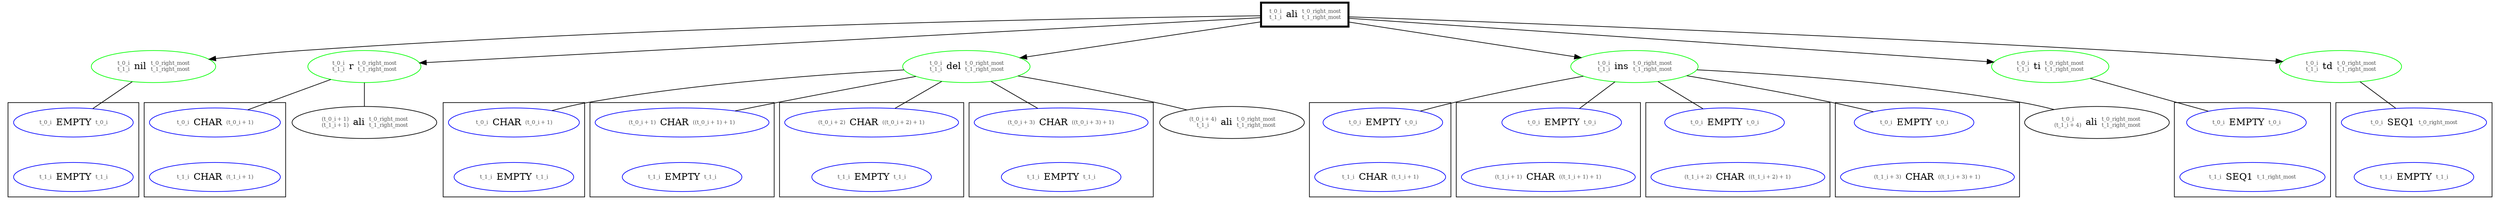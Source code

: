 digraph flow {
node_1 [ label=<<table border='0'><tr><td><font point-size='8' color='#555555'>t_0_i<br/>t_1_i</font></td><td>ali</td><td><font point-size='8' color='#555555'>t_0_right_most<br/>t_1_right_most</font></td></tr></table>>, color="black", shape="box", penwidth=3 ];
node_2 [ label=<<table border='0'><tr><td><font point-size='8' color='#555555'>t_0_i<br/>t_1_i</font></td><td>nil</td><td><font point-size='8' color='#555555'>t_0_right_most<br/>t_1_right_most</font></td></tr></table>>, color="green" ];
subgraph cluster_node_3 {
node_4 [ label=<<table border='0'><tr><td><font point-size='8' color='#555555'>t_0_i</font></td><td>EMPTY</td><td><font point-size='8' color='#555555'>t_0_i</font></td></tr></table>>, color="blue" ];
node_5 [ label=<<table border='0'><tr><td><font point-size='8' color='#555555'>t_1_i</font></td><td>EMPTY</td><td><font point-size='8' color='#555555'>t_1_i</font></td></tr></table>>, color="blue" ];
node_4 -> node_5 [ style="invis" ];
};
node_2 -> node_4 [ arrowhead=none , lhead=cluster_node_3 ];
node_1 -> node_2;
node_6 [ label=<<table border='0'><tr><td><font point-size='8' color='#555555'>t_0_i<br/>t_1_i</font></td><td>r</td><td><font point-size='8' color='#555555'>t_0_right_most<br/>t_1_right_most</font></td></tr></table>>, color="green" ];
subgraph cluster_node_7 {
node_8 [ label=<<table border='0'><tr><td><font point-size='8' color='#555555'>t_0_i</font></td><td>CHAR</td><td><font point-size='8' color='#555555'>(t_0_i + 1)</font></td></tr></table>>, color="blue" ];
node_9 [ label=<<table border='0'><tr><td><font point-size='8' color='#555555'>t_1_i</font></td><td>CHAR</td><td><font point-size='8' color='#555555'>(t_1_i + 1)</font></td></tr></table>>, color="blue" ];
node_8 -> node_9 [ style="invis" ];
};
node_6 -> node_8 [ arrowhead=none , lhead=cluster_node_7 ];
node_10 [ label=<<table border='0'><tr><td><font point-size='8' color='#555555'>(t_0_i + 1)<br/>(t_1_i + 1)</font></td><td>ali</td><td><font point-size='8' color='#555555'>t_0_right_most<br/>t_1_right_most</font></td></tr></table>>, color="black" ];
node_6 -> node_10 [ arrowhead=none ];
node_1 -> node_6;
node_11 [ label=<<table border='0'><tr><td><font point-size='8' color='#555555'>t_0_i<br/>t_1_i</font></td><td>del</td><td><font point-size='8' color='#555555'>t_0_right_most<br/>t_1_right_most</font></td></tr></table>>, color="green" ];
subgraph cluster_node_12 {
node_13 [ label=<<table border='0'><tr><td><font point-size='8' color='#555555'>t_0_i</font></td><td>CHAR</td><td><font point-size='8' color='#555555'>(t_0_i + 1)</font></td></tr></table>>, color="blue" ];
node_14 [ label=<<table border='0'><tr><td><font point-size='8' color='#555555'>t_1_i</font></td><td>EMPTY</td><td><font point-size='8' color='#555555'>t_1_i</font></td></tr></table>>, color="blue" ];
node_13 -> node_14 [ style="invis" ];
};
node_11 -> node_13 [ arrowhead=none , lhead=cluster_node_12 ];
subgraph cluster_node_15 {
node_16 [ label=<<table border='0'><tr><td><font point-size='8' color='#555555'>(t_0_i + 1)</font></td><td>CHAR</td><td><font point-size='8' color='#555555'>((t_0_i + 1) + 1)</font></td></tr></table>>, color="blue" ];
node_17 [ label=<<table border='0'><tr><td><font point-size='8' color='#555555'>t_1_i</font></td><td>EMPTY</td><td><font point-size='8' color='#555555'>t_1_i</font></td></tr></table>>, color="blue" ];
node_16 -> node_17 [ style="invis" ];
};
node_11 -> node_16 [ arrowhead=none , lhead=cluster_node_15 ];
subgraph cluster_node_18 {
node_19 [ label=<<table border='0'><tr><td><font point-size='8' color='#555555'>(t_0_i + 2)</font></td><td>CHAR</td><td><font point-size='8' color='#555555'>((t_0_i + 2) + 1)</font></td></tr></table>>, color="blue" ];
node_20 [ label=<<table border='0'><tr><td><font point-size='8' color='#555555'>t_1_i</font></td><td>EMPTY</td><td><font point-size='8' color='#555555'>t_1_i</font></td></tr></table>>, color="blue" ];
node_19 -> node_20 [ style="invis" ];
};
node_11 -> node_19 [ arrowhead=none , lhead=cluster_node_18 ];
subgraph cluster_node_21 {
node_22 [ label=<<table border='0'><tr><td><font point-size='8' color='#555555'>(t_0_i + 3)</font></td><td>CHAR</td><td><font point-size='8' color='#555555'>((t_0_i + 3) + 1)</font></td></tr></table>>, color="blue" ];
node_23 [ label=<<table border='0'><tr><td><font point-size='8' color='#555555'>t_1_i</font></td><td>EMPTY</td><td><font point-size='8' color='#555555'>t_1_i</font></td></tr></table>>, color="blue" ];
node_22 -> node_23 [ style="invis" ];
};
node_11 -> node_22 [ arrowhead=none , lhead=cluster_node_21 ];
node_24 [ label=<<table border='0'><tr><td><font point-size='8' color='#555555'>(t_0_i + 4)<br/>t_1_i</font></td><td>ali</td><td><font point-size='8' color='#555555'>t_0_right_most<br/>t_1_right_most</font></td></tr></table>>, color="black" ];
node_11 -> node_24 [ arrowhead=none ];
node_1 -> node_11;
node_25 [ label=<<table border='0'><tr><td><font point-size='8' color='#555555'>t_0_i<br/>t_1_i</font></td><td>ins</td><td><font point-size='8' color='#555555'>t_0_right_most<br/>t_1_right_most</font></td></tr></table>>, color="green" ];
subgraph cluster_node_26 {
node_27 [ label=<<table border='0'><tr><td><font point-size='8' color='#555555'>t_0_i</font></td><td>EMPTY</td><td><font point-size='8' color='#555555'>t_0_i</font></td></tr></table>>, color="blue" ];
node_28 [ label=<<table border='0'><tr><td><font point-size='8' color='#555555'>t_1_i</font></td><td>CHAR</td><td><font point-size='8' color='#555555'>(t_1_i + 1)</font></td></tr></table>>, color="blue" ];
node_27 -> node_28 [ style="invis" ];
};
node_25 -> node_27 [ arrowhead=none , lhead=cluster_node_26 ];
subgraph cluster_node_29 {
node_30 [ label=<<table border='0'><tr><td><font point-size='8' color='#555555'>t_0_i</font></td><td>EMPTY</td><td><font point-size='8' color='#555555'>t_0_i</font></td></tr></table>>, color="blue" ];
node_31 [ label=<<table border='0'><tr><td><font point-size='8' color='#555555'>(t_1_i + 1)</font></td><td>CHAR</td><td><font point-size='8' color='#555555'>((t_1_i + 1) + 1)</font></td></tr></table>>, color="blue" ];
node_30 -> node_31 [ style="invis" ];
};
node_25 -> node_30 [ arrowhead=none , lhead=cluster_node_29 ];
subgraph cluster_node_32 {
node_33 [ label=<<table border='0'><tr><td><font point-size='8' color='#555555'>t_0_i</font></td><td>EMPTY</td><td><font point-size='8' color='#555555'>t_0_i</font></td></tr></table>>, color="blue" ];
node_34 [ label=<<table border='0'><tr><td><font point-size='8' color='#555555'>(t_1_i + 2)</font></td><td>CHAR</td><td><font point-size='8' color='#555555'>((t_1_i + 2) + 1)</font></td></tr></table>>, color="blue" ];
node_33 -> node_34 [ style="invis" ];
};
node_25 -> node_33 [ arrowhead=none , lhead=cluster_node_32 ];
subgraph cluster_node_35 {
node_36 [ label=<<table border='0'><tr><td><font point-size='8' color='#555555'>t_0_i</font></td><td>EMPTY</td><td><font point-size='8' color='#555555'>t_0_i</font></td></tr></table>>, color="blue" ];
node_37 [ label=<<table border='0'><tr><td><font point-size='8' color='#555555'>(t_1_i + 3)</font></td><td>CHAR</td><td><font point-size='8' color='#555555'>((t_1_i + 3) + 1)</font></td></tr></table>>, color="blue" ];
node_36 -> node_37 [ style="invis" ];
};
node_25 -> node_36 [ arrowhead=none , lhead=cluster_node_35 ];
node_38 [ label=<<table border='0'><tr><td><font point-size='8' color='#555555'>t_0_i<br/>(t_1_i + 4)</font></td><td>ali</td><td><font point-size='8' color='#555555'>t_0_right_most<br/>t_1_right_most</font></td></tr></table>>, color="black" ];
node_25 -> node_38 [ arrowhead=none ];
node_1 -> node_25;
node_39 [ label=<<table border='0'><tr><td><font point-size='8' color='#555555'>t_0_i<br/>t_1_i</font></td><td>ti</td><td><font point-size='8' color='#555555'>t_0_right_most<br/>t_1_right_most</font></td></tr></table>>, color="green" ];
subgraph cluster_node_40 {
node_41 [ label=<<table border='0'><tr><td><font point-size='8' color='#555555'>t_0_i</font></td><td>EMPTY</td><td><font point-size='8' color='#555555'>t_0_i</font></td></tr></table>>, color="blue" ];
node_42 [ label=<<table border='0'><tr><td><font point-size='8' color='#555555'>t_1_i</font></td><td>SEQ1</td><td><font point-size='8' color='#555555'>t_1_right_most</font></td></tr></table>>, color="blue" ];
node_41 -> node_42 [ style="invis" ];
};
node_39 -> node_41 [ arrowhead=none , lhead=cluster_node_40 ];
node_1 -> node_39;
node_43 [ label=<<table border='0'><tr><td><font point-size='8' color='#555555'>t_0_i<br/>t_1_i</font></td><td>td</td><td><font point-size='8' color='#555555'>t_0_right_most<br/>t_1_right_most</font></td></tr></table>>, color="green" ];
subgraph cluster_node_44 {
node_45 [ label=<<table border='0'><tr><td><font point-size='8' color='#555555'>t_0_i</font></td><td>SEQ1</td><td><font point-size='8' color='#555555'>t_0_right_most</font></td></tr></table>>, color="blue" ];
node_46 [ label=<<table border='0'><tr><td><font point-size='8' color='#555555'>t_1_i</font></td><td>EMPTY</td><td><font point-size='8' color='#555555'>t_1_i</font></td></tr></table>>, color="blue" ];
node_45 -> node_46 [ style="invis" ];
};
node_43 -> node_45 [ arrowhead=none , lhead=cluster_node_44 ];
node_1 -> node_43;
}
